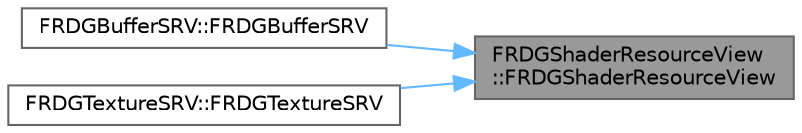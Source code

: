 digraph "FRDGShaderResourceView::FRDGShaderResourceView"
{
 // INTERACTIVE_SVG=YES
 // LATEX_PDF_SIZE
  bgcolor="transparent";
  edge [fontname=Helvetica,fontsize=10,labelfontname=Helvetica,labelfontsize=10];
  node [fontname=Helvetica,fontsize=10,shape=box,height=0.2,width=0.4];
  rankdir="RL";
  Node1 [id="Node000001",label="FRDGShaderResourceView\l::FRDGShaderResourceView",height=0.2,width=0.4,color="gray40", fillcolor="grey60", style="filled", fontcolor="black",tooltip=" "];
  Node1 -> Node2 [id="edge1_Node000001_Node000002",dir="back",color="steelblue1",style="solid",tooltip=" "];
  Node2 [id="Node000002",label="FRDGBufferSRV::FRDGBufferSRV",height=0.2,width=0.4,color="grey40", fillcolor="white", style="filled",URL="$d9/d1c/classFRDGBufferSRV.html#a127bc34b4a449af714a3eef058c63d02",tooltip=" "];
  Node1 -> Node3 [id="edge2_Node000001_Node000003",dir="back",color="steelblue1",style="solid",tooltip=" "];
  Node3 [id="Node000003",label="FRDGTextureSRV::FRDGTextureSRV",height=0.2,width=0.4,color="grey40", fillcolor="white", style="filled",URL="$d7/d70/classFRDGTextureSRV.html#afd39d377d9c73a72807fe528d059d871",tooltip=" "];
}
